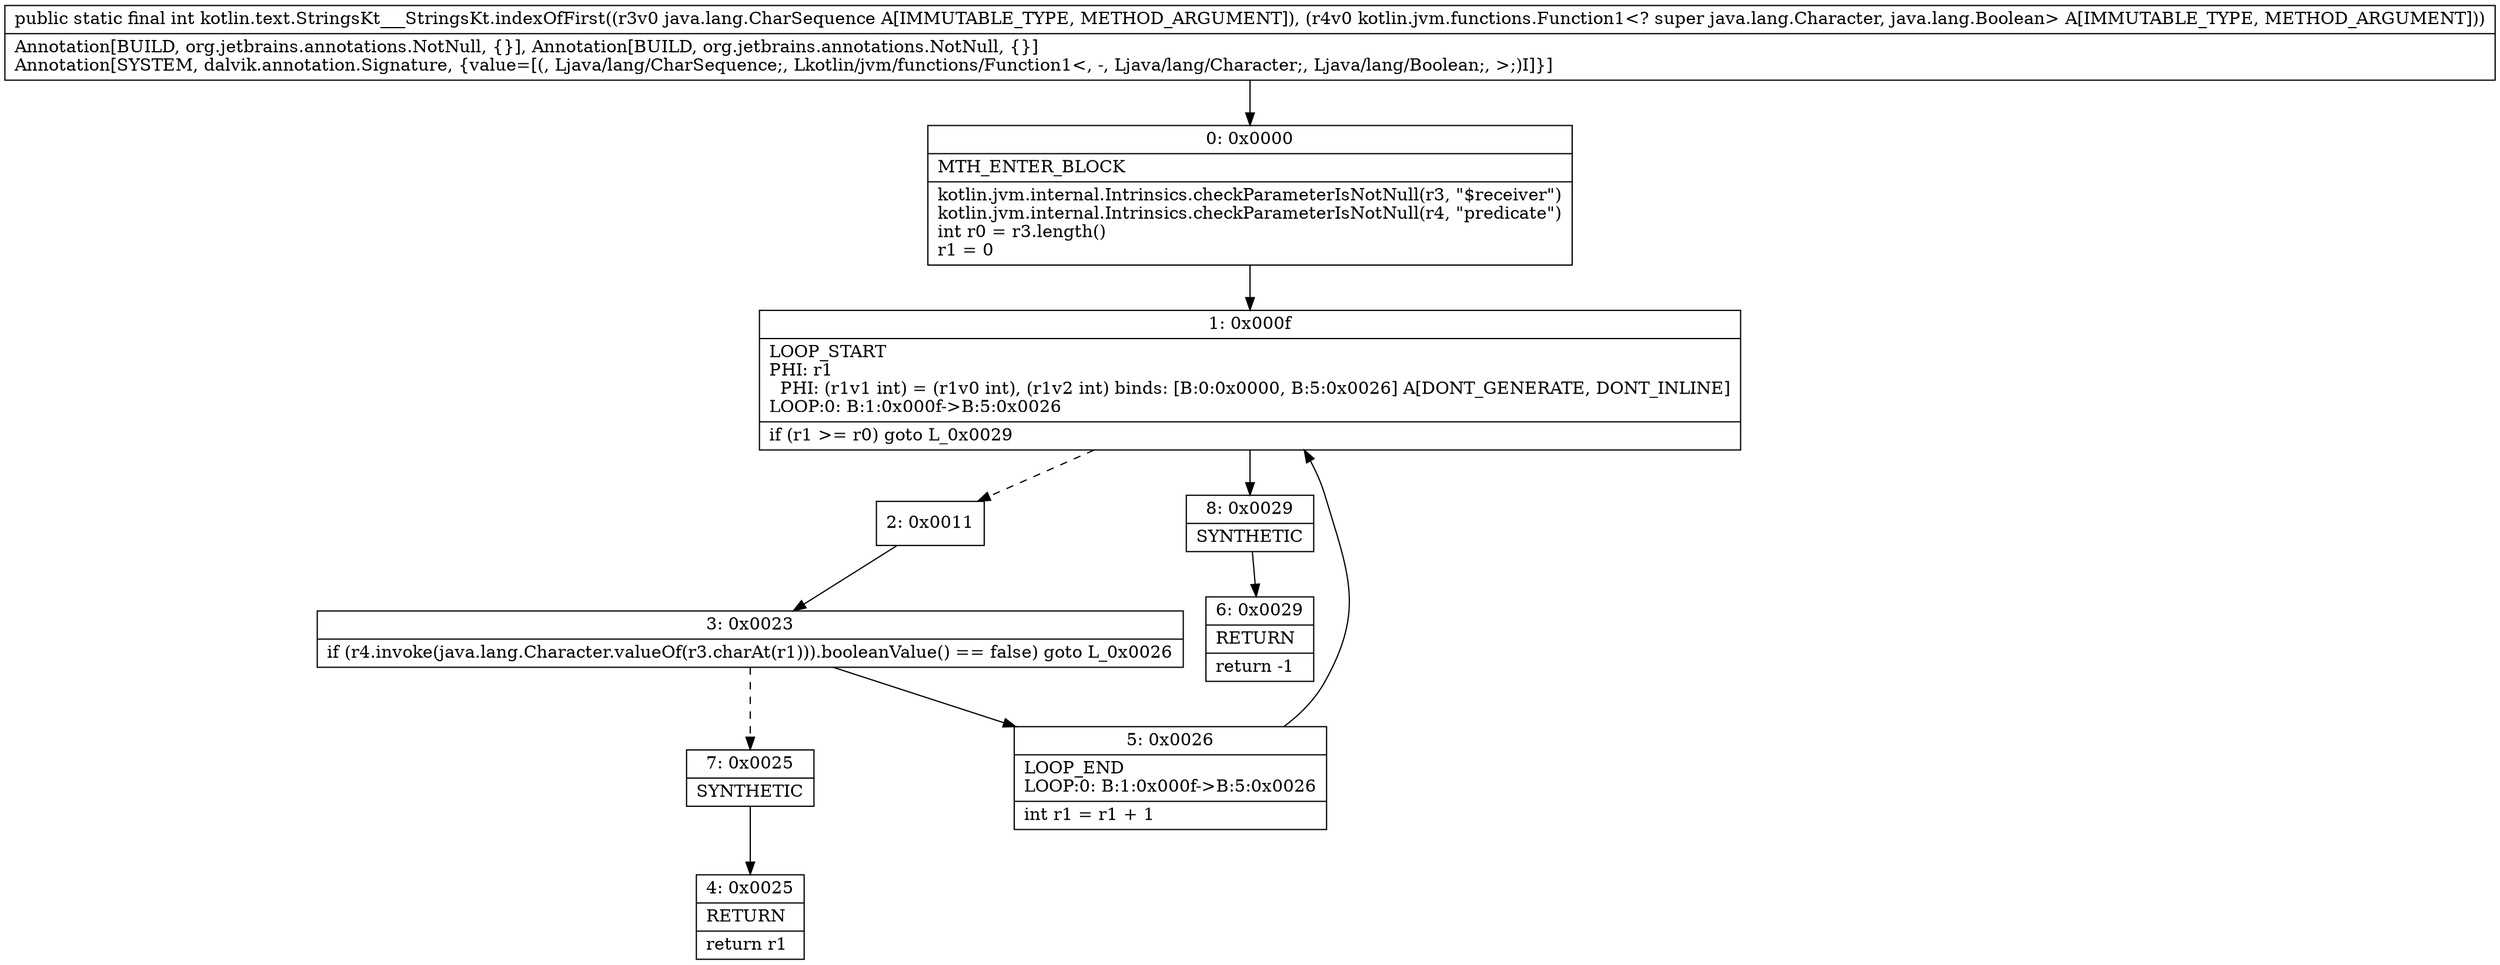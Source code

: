 digraph "CFG forkotlin.text.StringsKt___StringsKt.indexOfFirst(Ljava\/lang\/CharSequence;Lkotlin\/jvm\/functions\/Function1;)I" {
Node_0 [shape=record,label="{0\:\ 0x0000|MTH_ENTER_BLOCK\l|kotlin.jvm.internal.Intrinsics.checkParameterIsNotNull(r3, \"$receiver\")\lkotlin.jvm.internal.Intrinsics.checkParameterIsNotNull(r4, \"predicate\")\lint r0 = r3.length()\lr1 = 0\l}"];
Node_1 [shape=record,label="{1\:\ 0x000f|LOOP_START\lPHI: r1 \l  PHI: (r1v1 int) = (r1v0 int), (r1v2 int) binds: [B:0:0x0000, B:5:0x0026] A[DONT_GENERATE, DONT_INLINE]\lLOOP:0: B:1:0x000f\-\>B:5:0x0026\l|if (r1 \>= r0) goto L_0x0029\l}"];
Node_2 [shape=record,label="{2\:\ 0x0011}"];
Node_3 [shape=record,label="{3\:\ 0x0023|if (r4.invoke(java.lang.Character.valueOf(r3.charAt(r1))).booleanValue() == false) goto L_0x0026\l}"];
Node_4 [shape=record,label="{4\:\ 0x0025|RETURN\l|return r1\l}"];
Node_5 [shape=record,label="{5\:\ 0x0026|LOOP_END\lLOOP:0: B:1:0x000f\-\>B:5:0x0026\l|int r1 = r1 + 1\l}"];
Node_6 [shape=record,label="{6\:\ 0x0029|RETURN\l|return \-1\l}"];
Node_7 [shape=record,label="{7\:\ 0x0025|SYNTHETIC\l}"];
Node_8 [shape=record,label="{8\:\ 0x0029|SYNTHETIC\l}"];
MethodNode[shape=record,label="{public static final int kotlin.text.StringsKt___StringsKt.indexOfFirst((r3v0 java.lang.CharSequence A[IMMUTABLE_TYPE, METHOD_ARGUMENT]), (r4v0 kotlin.jvm.functions.Function1\<? super java.lang.Character, java.lang.Boolean\> A[IMMUTABLE_TYPE, METHOD_ARGUMENT]))  | Annotation[BUILD, org.jetbrains.annotations.NotNull, \{\}], Annotation[BUILD, org.jetbrains.annotations.NotNull, \{\}]\lAnnotation[SYSTEM, dalvik.annotation.Signature, \{value=[(, Ljava\/lang\/CharSequence;, Lkotlin\/jvm\/functions\/Function1\<, \-, Ljava\/lang\/Character;, Ljava\/lang\/Boolean;, \>;)I]\}]\l}"];
MethodNode -> Node_0;
Node_0 -> Node_1;
Node_1 -> Node_2[style=dashed];
Node_1 -> Node_8;
Node_2 -> Node_3;
Node_3 -> Node_5;
Node_3 -> Node_7[style=dashed];
Node_5 -> Node_1;
Node_7 -> Node_4;
Node_8 -> Node_6;
}

